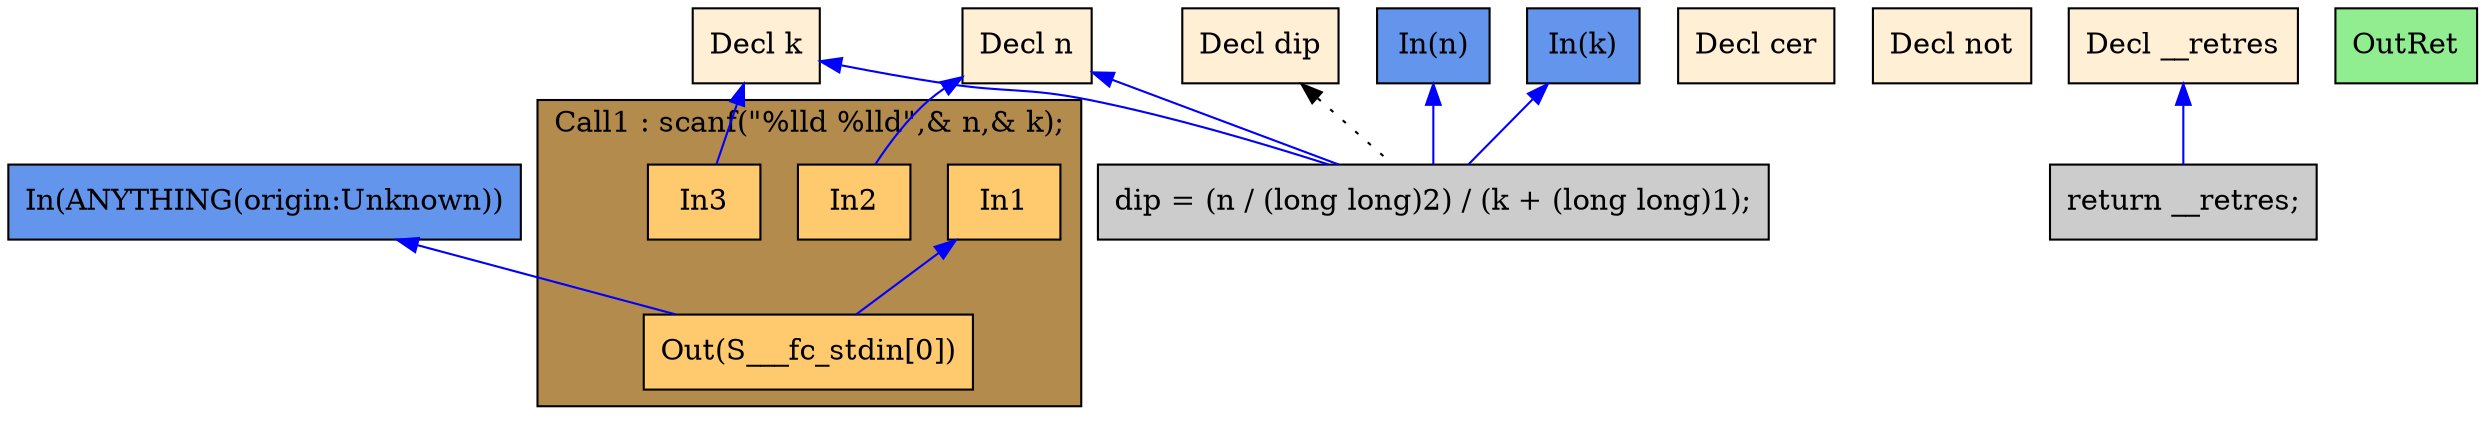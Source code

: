 digraph G {
  rankdir=TB;
  node [style="filled", ];
  2 [label="Decl n", fillcolor="#FFEFD5", shape=box, ];
  3 [label="Decl k", fillcolor="#FFEFD5", shape=box, ];
  4 [label="Decl dip", fillcolor="#FFEFD5", shape=box, ];
  5 [label="Decl cer", fillcolor="#FFEFD5", shape=box, ];
  6 [label="Decl not", fillcolor="#FFEFD5", shape=box, ];
  7 [label="Decl __retres", fillcolor="#FFEFD5", shape=box, ];
  9 [label="In1", fillcolor="#FFCA6E", shape=box, ];
  10 [label="In2", fillcolor="#FFCA6E", shape=box, ];
  11 [label="In3", fillcolor="#FFCA6E", shape=box, ];
  12 [label="Out(S___fc_stdin[0])", fillcolor="#FFCA6E", shape=box, ];
  13 [label="dip = (n / (long long)2) / (k + (long long)1);",
      fillcolor="#CCCCCC", shape=box, ];
  14 [label="return __retres;", fillcolor="#CCCCCC", shape=box, ];
  15 [label="OutRet", fillcolor="#90EE90", shape=box, ];
  16 [label="In(n)", fillcolor="#6495ED", shape=box, ];
  17 [label="In(k)", fillcolor="#6495ED", shape=box, ];
  18 [label="In(ANYTHING(origin:Unknown))", fillcolor="#6495ED", shape=box, ];
  
  subgraph cluster_Call1 { label="Call1 : scanf(\"%lld %lld\",& n,& k);";
                           fillcolor="#B38B4D"; style="filled"; 12;11;10;9;
     };
  
  edge [dir=back, ];
  2 -> 10 [color="#0000FF", ];
  3 -> 11 [color="#0000FF", ];
  9 -> 12 [color="#0000FF", ];
  18 -> 12 [color="#0000FF", ];
  2 -> 13 [color="#0000FF", ];
  3 -> 13 [color="#0000FF", ];
  4 -> 13 [color="#000000", style="dotted", ];
  16 -> 13 [color="#0000FF", ];
  17 -> 13 [color="#0000FF", ];
  7 -> 14 [color="#0000FF", ];
  
  }